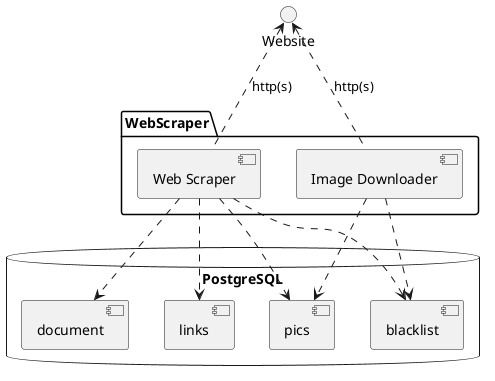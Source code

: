 @startuml

package "WebScraper" {
    [Web Scraper] as ws
    [Image Downloader] as id
}

Website <.. ws: http(s)
Website <.. id: http(s)

database "PostgreSQL" {
    [document]
    [links]
    [pics]
    [blacklist]
}

ws ..> [document]
ws ..> [links]
ws ..> [pics]
ws ..> [blacklist]
id ..> [pics]
id ..> [blacklist]

@enduml
